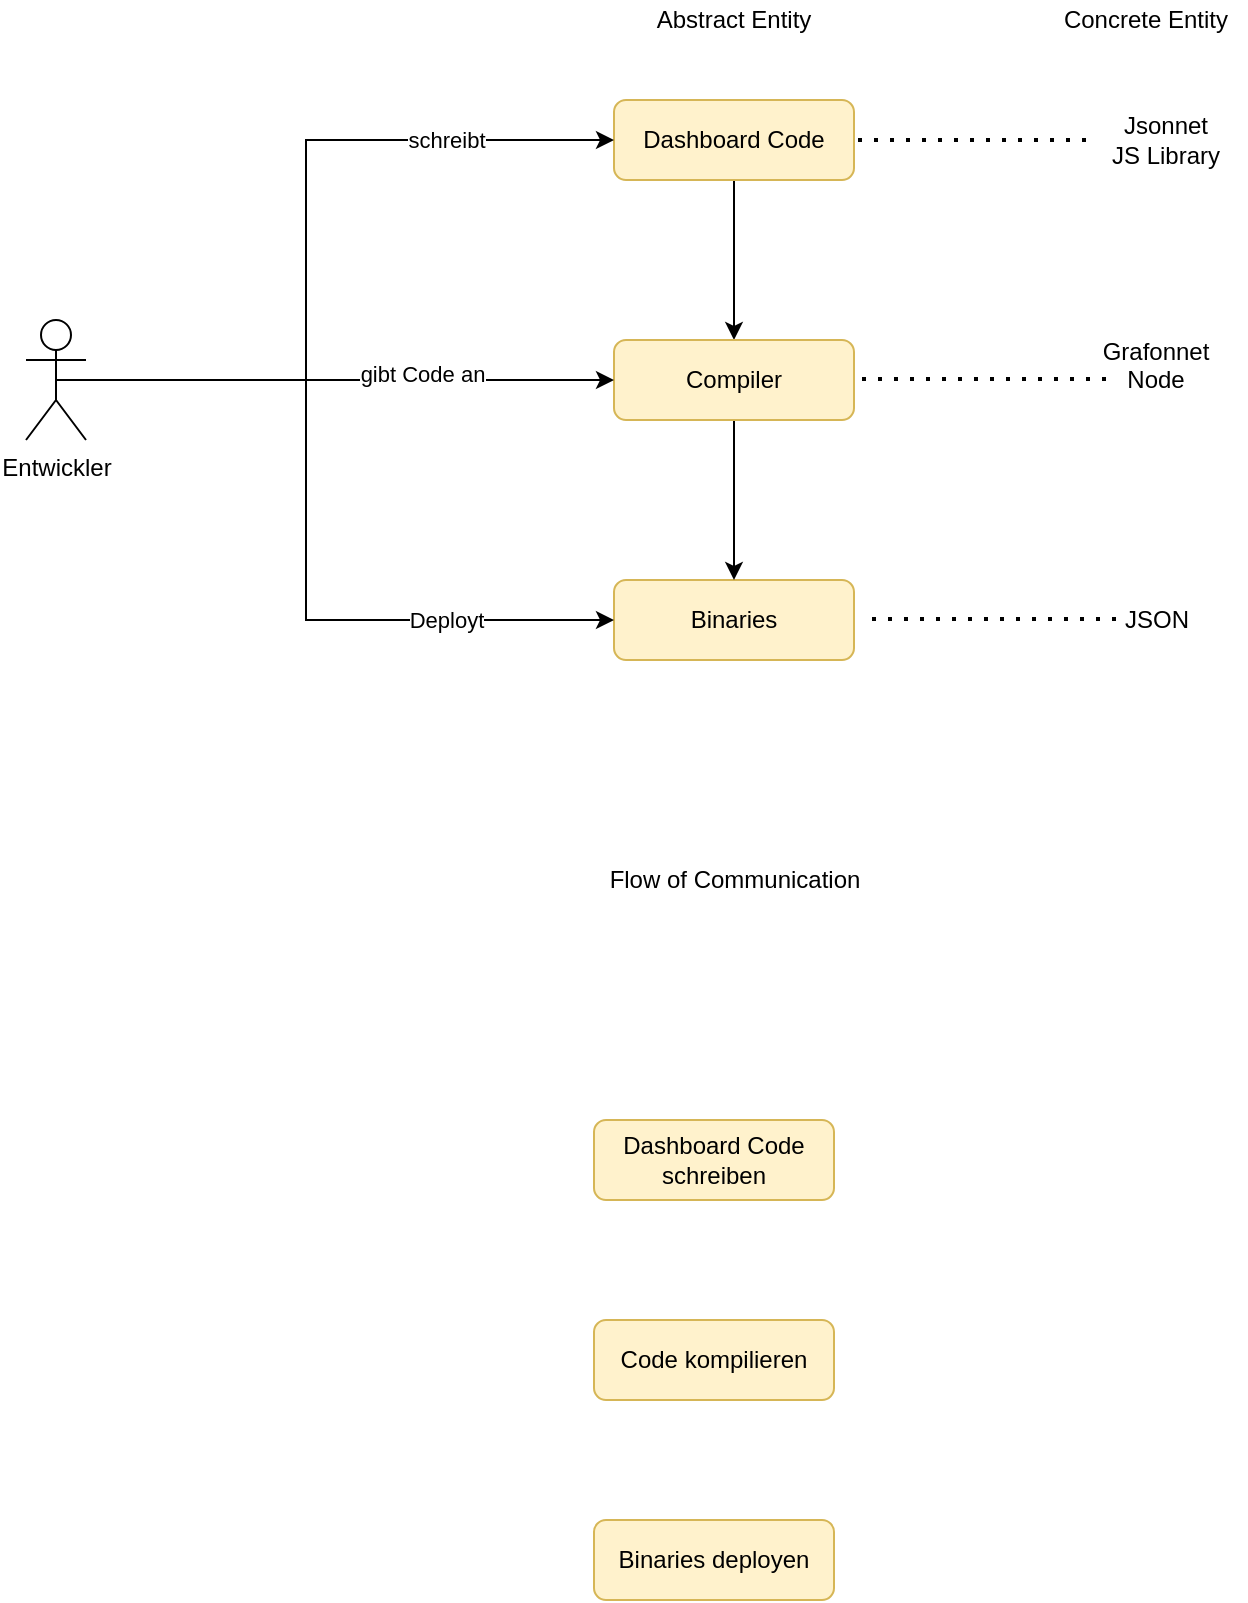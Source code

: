 <mxfile version="14.4.6" type="github">
  <diagram id="C5RBs43oDa-KdzZeNtuy" name="Page-1">
    <mxGraphModel dx="1422" dy="794" grid="1" gridSize="10" guides="1" tooltips="1" connect="1" arrows="1" fold="1" page="1" pageScale="1" pageWidth="827" pageHeight="1169" math="0" shadow="0">
      <root>
        <mxCell id="WIyWlLk6GJQsqaUBKTNV-0" />
        <mxCell id="WIyWlLk6GJQsqaUBKTNV-1" parent="WIyWlLk6GJQsqaUBKTNV-0" />
        <mxCell id="NGM2FFOQqWBgE3LcFrRt-1" style="edgeStyle=orthogonalEdgeStyle;rounded=0;orthogonalLoop=1;jettySize=auto;html=1;entryX=0.5;entryY=0;entryDx=0;entryDy=0;" parent="WIyWlLk6GJQsqaUBKTNV-1" source="WIyWlLk6GJQsqaUBKTNV-7" target="NGM2FFOQqWBgE3LcFrRt-0" edge="1">
          <mxGeometry relative="1" as="geometry" />
        </mxCell>
        <mxCell id="WIyWlLk6GJQsqaUBKTNV-7" value="Dashboard Code" style="rounded=1;whiteSpace=wrap;html=1;fontSize=12;glass=0;strokeWidth=1;shadow=0;fillColor=#fff2cc;strokeColor=#d6b656;" parent="WIyWlLk6GJQsqaUBKTNV-1" vertex="1">
          <mxGeometry x="354" y="110" width="120" height="40" as="geometry" />
        </mxCell>
        <mxCell id="WIyWlLk6GJQsqaUBKTNV-11" value="Binaries" style="rounded=1;whiteSpace=wrap;html=1;fontSize=12;glass=0;strokeWidth=1;shadow=0;fillColor=#fff2cc;strokeColor=#d6b656;" parent="WIyWlLk6GJQsqaUBKTNV-1" vertex="1">
          <mxGeometry x="354" y="350" width="120" height="40" as="geometry" />
        </mxCell>
        <mxCell id="NGM2FFOQqWBgE3LcFrRt-2" style="edgeStyle=orthogonalEdgeStyle;rounded=0;orthogonalLoop=1;jettySize=auto;html=1;entryX=0.5;entryY=0;entryDx=0;entryDy=0;" parent="WIyWlLk6GJQsqaUBKTNV-1" source="NGM2FFOQqWBgE3LcFrRt-0" target="WIyWlLk6GJQsqaUBKTNV-11" edge="1">
          <mxGeometry relative="1" as="geometry" />
        </mxCell>
        <mxCell id="NGM2FFOQqWBgE3LcFrRt-0" value="Compiler" style="rounded=1;whiteSpace=wrap;html=1;fontSize=12;glass=0;strokeWidth=1;shadow=0;fillColor=#fff2cc;strokeColor=#d6b656;" parent="WIyWlLk6GJQsqaUBKTNV-1" vertex="1">
          <mxGeometry x="354" y="230" width="120" height="40" as="geometry" />
        </mxCell>
        <mxCell id="NGM2FFOQqWBgE3LcFrRt-3" value="Jsonnet&lt;br&gt;JS Library" style="text;html=1;strokeColor=none;fillColor=none;align=center;verticalAlign=middle;whiteSpace=wrap;rounded=0;" parent="WIyWlLk6GJQsqaUBKTNV-1" vertex="1">
          <mxGeometry x="590" y="120" width="80" height="20" as="geometry" />
        </mxCell>
        <mxCell id="NGM2FFOQqWBgE3LcFrRt-5" value="Grafonnet&lt;br&gt;Node&lt;br&gt;&lt;br&gt;" style="text;html=1;strokeColor=none;fillColor=none;align=center;verticalAlign=middle;whiteSpace=wrap;rounded=0;" parent="WIyWlLk6GJQsqaUBKTNV-1" vertex="1">
          <mxGeometry x="605" y="240" width="40" height="20" as="geometry" />
        </mxCell>
        <mxCell id="NGM2FFOQqWBgE3LcFrRt-7" value="JSON" style="text;html=1;align=center;verticalAlign=middle;resizable=0;points=[];autosize=1;" parent="WIyWlLk6GJQsqaUBKTNV-1" vertex="1">
          <mxGeometry x="600" y="360" width="50" height="20" as="geometry" />
        </mxCell>
        <mxCell id="NGM2FFOQqWBgE3LcFrRt-10" value="Abstract Entity" style="text;html=1;strokeColor=none;fillColor=none;align=center;verticalAlign=middle;whiteSpace=wrap;rounded=0;" parent="WIyWlLk6GJQsqaUBKTNV-1" vertex="1">
          <mxGeometry x="369" y="60" width="90" height="20" as="geometry" />
        </mxCell>
        <mxCell id="NGM2FFOQqWBgE3LcFrRt-11" value="Concrete Entity" style="text;html=1;strokeColor=none;fillColor=none;align=center;verticalAlign=middle;whiteSpace=wrap;rounded=0;" parent="WIyWlLk6GJQsqaUBKTNV-1" vertex="1">
          <mxGeometry x="575" y="60" width="90" height="20" as="geometry" />
        </mxCell>
        <mxCell id="NGM2FFOQqWBgE3LcFrRt-13" value="" style="endArrow=none;dashed=1;html=1;dashPattern=1 3;strokeWidth=2;entryX=1;entryY=0.5;entryDx=0;entryDy=0;" parent="WIyWlLk6GJQsqaUBKTNV-1" source="NGM2FFOQqWBgE3LcFrRt-3" target="WIyWlLk6GJQsqaUBKTNV-7" edge="1">
          <mxGeometry width="50" height="50" relative="1" as="geometry">
            <mxPoint x="540" y="450" as="sourcePoint" />
            <mxPoint x="590" y="400" as="targetPoint" />
          </mxGeometry>
        </mxCell>
        <mxCell id="NGM2FFOQqWBgE3LcFrRt-14" value="" style="endArrow=none;dashed=1;html=1;dashPattern=1 3;strokeWidth=2;entryX=1;entryY=0.5;entryDx=0;entryDy=0;" parent="WIyWlLk6GJQsqaUBKTNV-1" edge="1">
          <mxGeometry width="50" height="50" relative="1" as="geometry">
            <mxPoint x="600" y="249.5" as="sourcePoint" />
            <mxPoint x="474" y="249.5" as="targetPoint" />
          </mxGeometry>
        </mxCell>
        <mxCell id="NGM2FFOQqWBgE3LcFrRt-15" value="" style="endArrow=none;dashed=1;html=1;dashPattern=1 3;strokeWidth=2;entryX=1;entryY=0.5;entryDx=0;entryDy=0;" parent="WIyWlLk6GJQsqaUBKTNV-1" edge="1">
          <mxGeometry width="50" height="50" relative="1" as="geometry">
            <mxPoint x="605" y="369.5" as="sourcePoint" />
            <mxPoint x="479" y="369.5" as="targetPoint" />
          </mxGeometry>
        </mxCell>
        <mxCell id="NGM2FFOQqWBgE3LcFrRt-17" style="edgeStyle=orthogonalEdgeStyle;rounded=0;orthogonalLoop=1;jettySize=auto;html=1;exitX=0.5;exitY=0.5;exitDx=0;exitDy=0;exitPerimeter=0;entryX=0;entryY=0.5;entryDx=0;entryDy=0;" parent="WIyWlLk6GJQsqaUBKTNV-1" source="NGM2FFOQqWBgE3LcFrRt-16" target="WIyWlLk6GJQsqaUBKTNV-7" edge="1">
          <mxGeometry relative="1" as="geometry">
            <Array as="points">
              <mxPoint x="200" y="250" />
              <mxPoint x="200" y="130" />
            </Array>
          </mxGeometry>
        </mxCell>
        <mxCell id="NGM2FFOQqWBgE3LcFrRt-18" value="schreibt" style="edgeLabel;html=1;align=center;verticalAlign=middle;resizable=0;points=[];" parent="NGM2FFOQqWBgE3LcFrRt-17" vertex="1" connectable="0">
          <mxGeometry x="0.377" y="-1" relative="1" as="geometry">
            <mxPoint x="40" y="-1" as="offset" />
          </mxGeometry>
        </mxCell>
        <mxCell id="NGM2FFOQqWBgE3LcFrRt-28" style="edgeStyle=orthogonalEdgeStyle;rounded=0;orthogonalLoop=1;jettySize=auto;html=1;entryX=0;entryY=0.5;entryDx=0;entryDy=0;" parent="WIyWlLk6GJQsqaUBKTNV-1" source="NGM2FFOQqWBgE3LcFrRt-16" target="NGM2FFOQqWBgE3LcFrRt-0" edge="1">
          <mxGeometry relative="1" as="geometry" />
        </mxCell>
        <mxCell id="NGM2FFOQqWBgE3LcFrRt-29" value="gibt Code an" style="edgeLabel;html=1;align=center;verticalAlign=middle;resizable=0;points=[];" parent="NGM2FFOQqWBgE3LcFrRt-28" vertex="1" connectable="0">
          <mxGeometry x="0.273" y="3" relative="1" as="geometry">
            <mxPoint as="offset" />
          </mxGeometry>
        </mxCell>
        <mxCell id="NGM2FFOQqWBgE3LcFrRt-30" style="edgeStyle=orthogonalEdgeStyle;rounded=0;orthogonalLoop=1;jettySize=auto;html=1;entryX=0;entryY=0.5;entryDx=0;entryDy=0;" parent="WIyWlLk6GJQsqaUBKTNV-1" source="NGM2FFOQqWBgE3LcFrRt-16" target="WIyWlLk6GJQsqaUBKTNV-11" edge="1">
          <mxGeometry relative="1" as="geometry">
            <Array as="points">
              <mxPoint x="200" y="250" />
              <mxPoint x="200" y="370" />
            </Array>
          </mxGeometry>
        </mxCell>
        <mxCell id="NGM2FFOQqWBgE3LcFrRt-31" value="Deployt" style="edgeLabel;html=1;align=center;verticalAlign=middle;resizable=0;points=[];" parent="NGM2FFOQqWBgE3LcFrRt-30" vertex="1" connectable="0">
          <mxGeometry x="0.667" y="-3" relative="1" as="geometry">
            <mxPoint x="-20" y="-3" as="offset" />
          </mxGeometry>
        </mxCell>
        <mxCell id="NGM2FFOQqWBgE3LcFrRt-16" value="Entwickler" style="shape=umlActor;verticalLabelPosition=bottom;verticalAlign=top;html=1;outlineConnect=0;" parent="WIyWlLk6GJQsqaUBKTNV-1" vertex="1">
          <mxGeometry x="60" y="220" width="30" height="60" as="geometry" />
        </mxCell>
        <mxCell id="NGM2FFOQqWBgE3LcFrRt-32" value="Flow of Communication" style="text;html=1;align=center;verticalAlign=middle;resizable=0;points=[];autosize=1;" parent="WIyWlLk6GJQsqaUBKTNV-1" vertex="1">
          <mxGeometry x="344" y="490" width="140" height="20" as="geometry" />
        </mxCell>
        <mxCell id="NGM2FFOQqWBgE3LcFrRt-33" value="Dashboard Code schreiben" style="rounded=1;whiteSpace=wrap;html=1;fontSize=12;glass=0;strokeWidth=1;shadow=0;fillColor=#fff2cc;strokeColor=#d6b656;" parent="WIyWlLk6GJQsqaUBKTNV-1" vertex="1">
          <mxGeometry x="344" y="620" width="120" height="40" as="geometry" />
        </mxCell>
        <mxCell id="NGM2FFOQqWBgE3LcFrRt-34" value="Code kompilieren" style="rounded=1;whiteSpace=wrap;html=1;fontSize=12;glass=0;strokeWidth=1;shadow=0;fillColor=#fff2cc;strokeColor=#d6b656;" parent="WIyWlLk6GJQsqaUBKTNV-1" vertex="1">
          <mxGeometry x="344" y="720" width="120" height="40" as="geometry" />
        </mxCell>
        <mxCell id="NGM2FFOQqWBgE3LcFrRt-36" value="Binaries deployen" style="rounded=1;whiteSpace=wrap;html=1;fontSize=12;glass=0;strokeWidth=1;shadow=0;fillColor=#fff2cc;strokeColor=#d6b656;" parent="WIyWlLk6GJQsqaUBKTNV-1" vertex="1">
          <mxGeometry x="344" y="820" width="120" height="40" as="geometry" />
        </mxCell>
      </root>
    </mxGraphModel>
  </diagram>
</mxfile>
